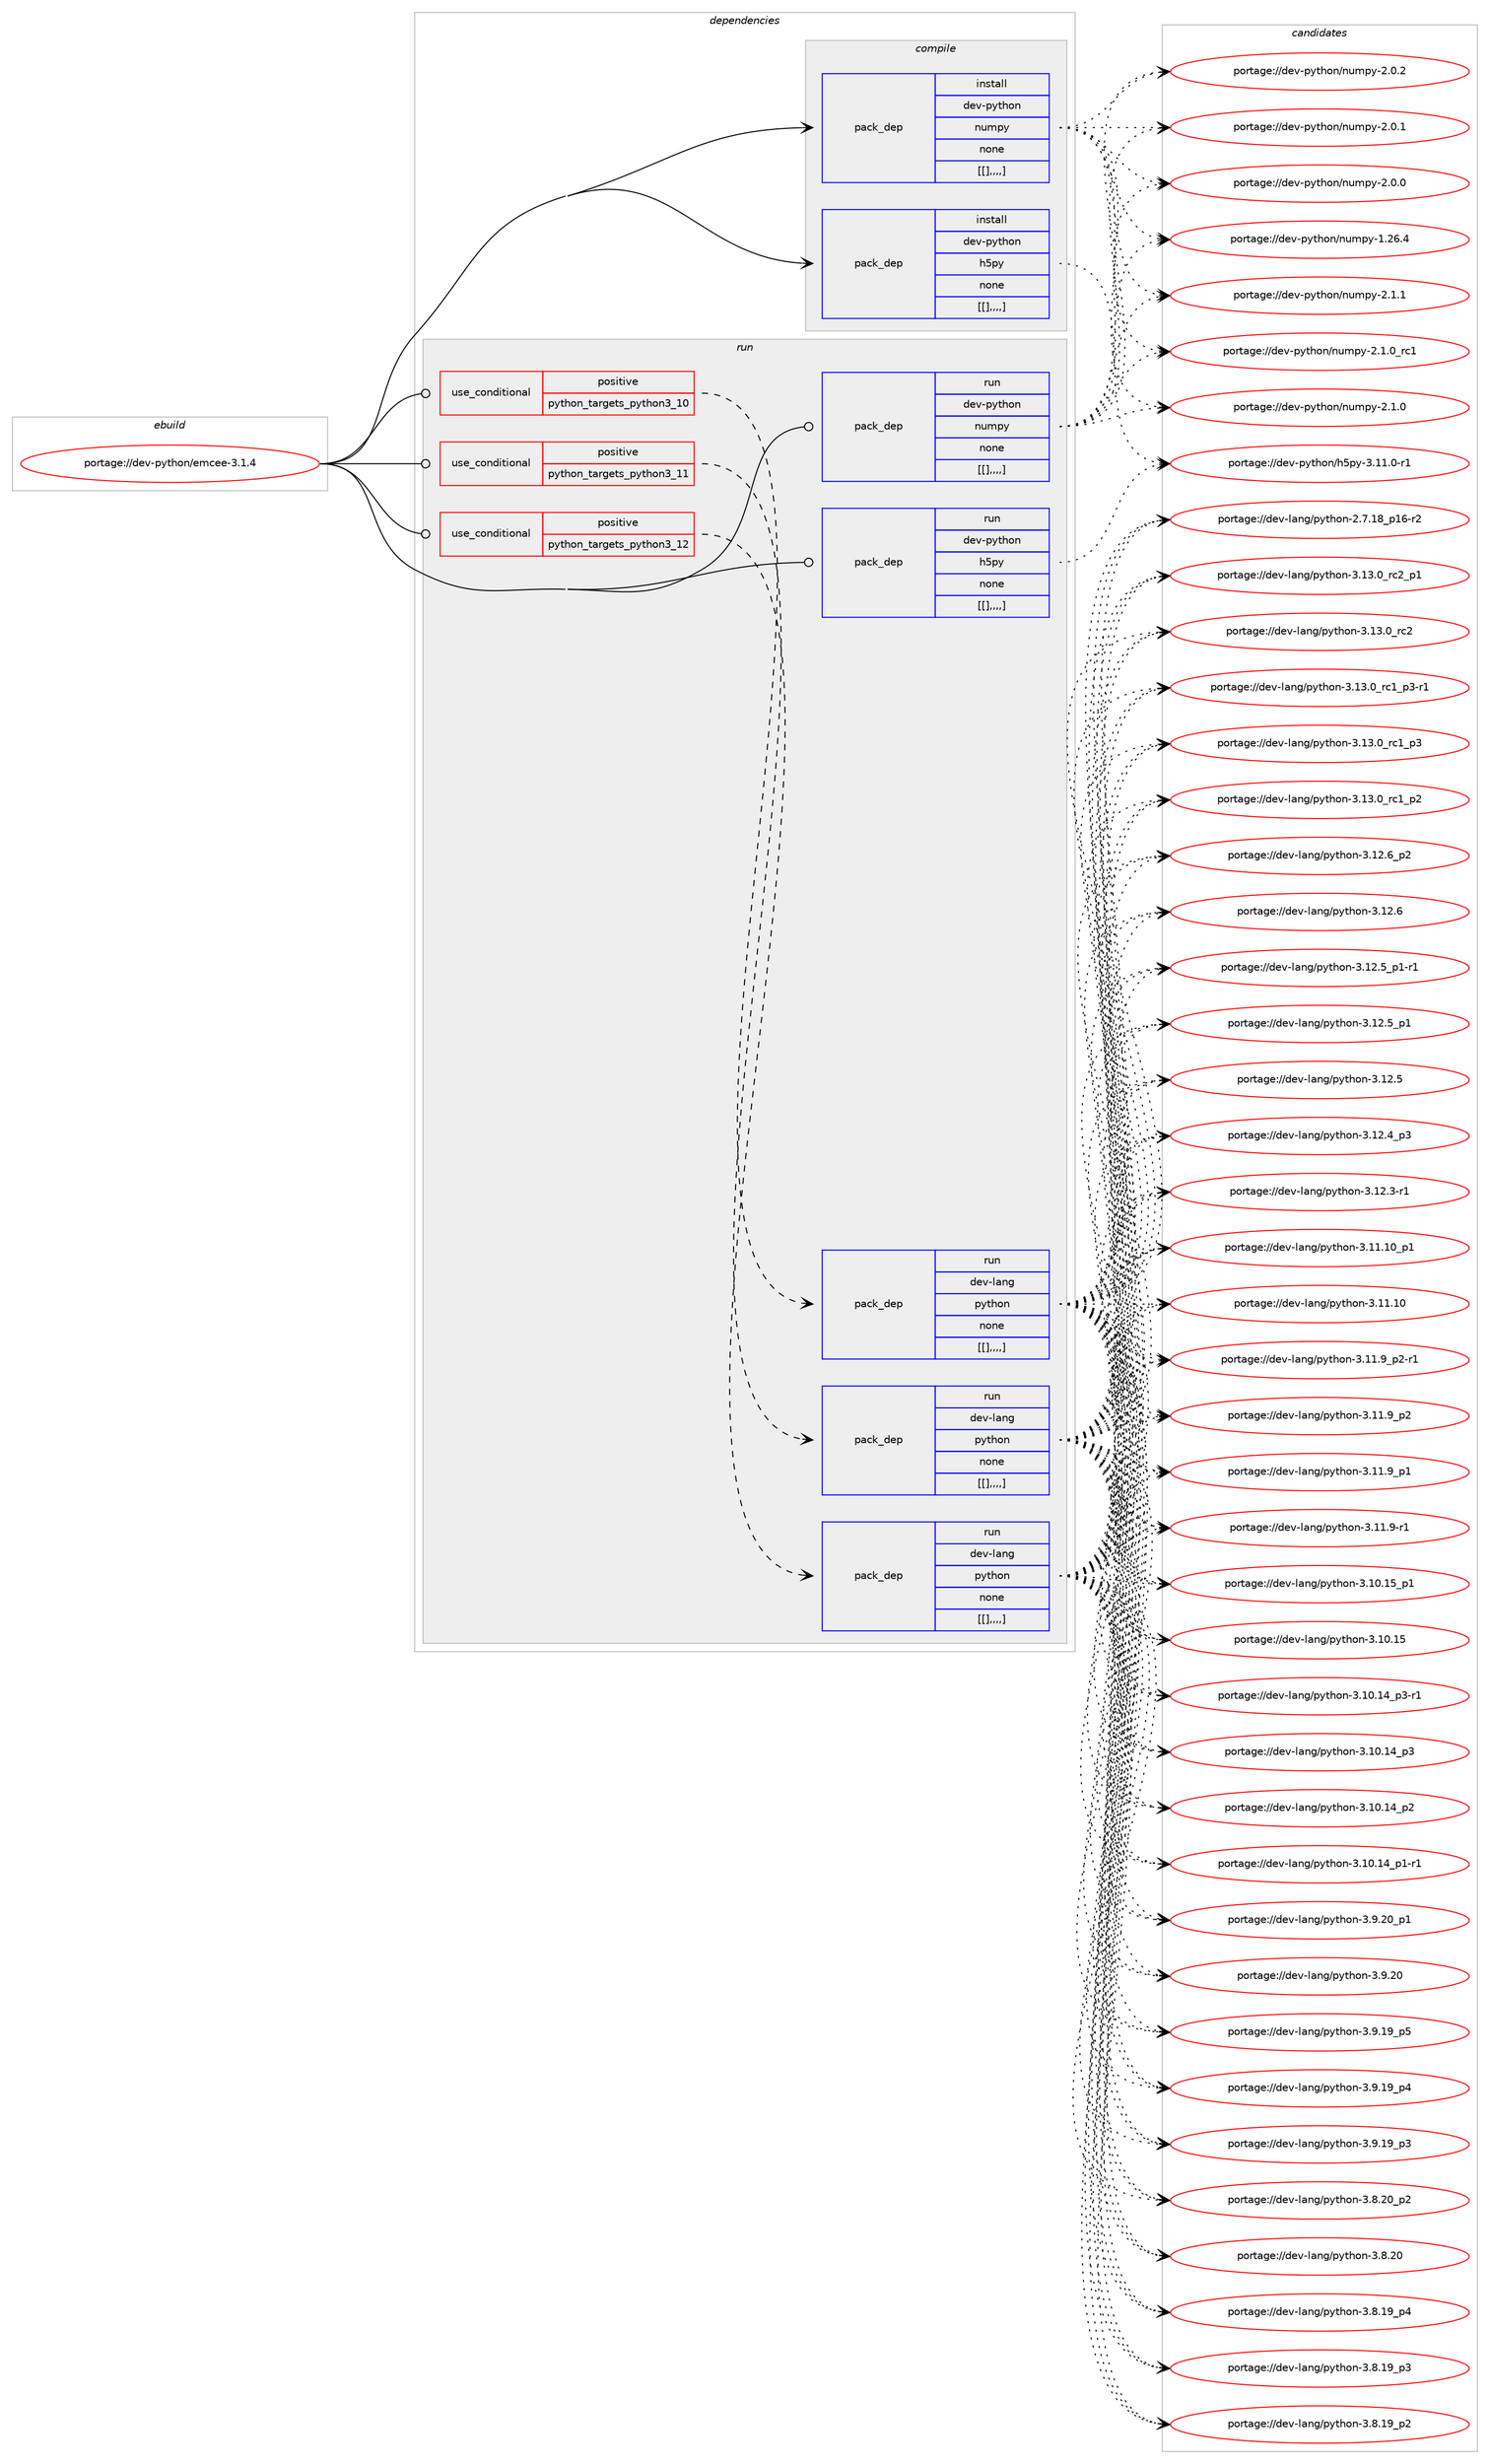 digraph prolog {

# *************
# Graph options
# *************

newrank=true;
concentrate=true;
compound=true;
graph [rankdir=LR,fontname=Helvetica,fontsize=10,ranksep=1.5];#, ranksep=2.5, nodesep=0.2];
edge  [arrowhead=vee];
node  [fontname=Helvetica,fontsize=10];

# **********
# The ebuild
# **********

subgraph cluster_leftcol {
color=gray;
label=<<i>ebuild</i>>;
id [label="portage://dev-python/emcee-3.1.4", color=red, width=4, href="../dev-python/emcee-3.1.4.svg"];
}

# ****************
# The dependencies
# ****************

subgraph cluster_midcol {
color=gray;
label=<<i>dependencies</i>>;
subgraph cluster_compile {
fillcolor="#eeeeee";
style=filled;
label=<<i>compile</i>>;
subgraph pack112671 {
dependency147595 [label=<<TABLE BORDER="0" CELLBORDER="1" CELLSPACING="0" CELLPADDING="4" WIDTH="220"><TR><TD ROWSPAN="6" CELLPADDING="30">pack_dep</TD></TR><TR><TD WIDTH="110">install</TD></TR><TR><TD>dev-python</TD></TR><TR><TD>h5py</TD></TR><TR><TD>none</TD></TR><TR><TD>[[],,,,]</TD></TR></TABLE>>, shape=none, color=blue];
}
id:e -> dependency147595:w [weight=20,style="solid",arrowhead="vee"];
subgraph pack112672 {
dependency147596 [label=<<TABLE BORDER="0" CELLBORDER="1" CELLSPACING="0" CELLPADDING="4" WIDTH="220"><TR><TD ROWSPAN="6" CELLPADDING="30">pack_dep</TD></TR><TR><TD WIDTH="110">install</TD></TR><TR><TD>dev-python</TD></TR><TR><TD>numpy</TD></TR><TR><TD>none</TD></TR><TR><TD>[[],,,,]</TD></TR></TABLE>>, shape=none, color=blue];
}
id:e -> dependency147596:w [weight=20,style="solid",arrowhead="vee"];
}
subgraph cluster_compileandrun {
fillcolor="#eeeeee";
style=filled;
label=<<i>compile and run</i>>;
}
subgraph cluster_run {
fillcolor="#eeeeee";
style=filled;
label=<<i>run</i>>;
subgraph cond33711 {
dependency147597 [label=<<TABLE BORDER="0" CELLBORDER="1" CELLSPACING="0" CELLPADDING="4"><TR><TD ROWSPAN="3" CELLPADDING="10">use_conditional</TD></TR><TR><TD>positive</TD></TR><TR><TD>python_targets_python3_10</TD></TR></TABLE>>, shape=none, color=red];
subgraph pack112673 {
dependency147598 [label=<<TABLE BORDER="0" CELLBORDER="1" CELLSPACING="0" CELLPADDING="4" WIDTH="220"><TR><TD ROWSPAN="6" CELLPADDING="30">pack_dep</TD></TR><TR><TD WIDTH="110">run</TD></TR><TR><TD>dev-lang</TD></TR><TR><TD>python</TD></TR><TR><TD>none</TD></TR><TR><TD>[[],,,,]</TD></TR></TABLE>>, shape=none, color=blue];
}
dependency147597:e -> dependency147598:w [weight=20,style="dashed",arrowhead="vee"];
}
id:e -> dependency147597:w [weight=20,style="solid",arrowhead="odot"];
subgraph cond33712 {
dependency147599 [label=<<TABLE BORDER="0" CELLBORDER="1" CELLSPACING="0" CELLPADDING="4"><TR><TD ROWSPAN="3" CELLPADDING="10">use_conditional</TD></TR><TR><TD>positive</TD></TR><TR><TD>python_targets_python3_11</TD></TR></TABLE>>, shape=none, color=red];
subgraph pack112674 {
dependency147600 [label=<<TABLE BORDER="0" CELLBORDER="1" CELLSPACING="0" CELLPADDING="4" WIDTH="220"><TR><TD ROWSPAN="6" CELLPADDING="30">pack_dep</TD></TR><TR><TD WIDTH="110">run</TD></TR><TR><TD>dev-lang</TD></TR><TR><TD>python</TD></TR><TR><TD>none</TD></TR><TR><TD>[[],,,,]</TD></TR></TABLE>>, shape=none, color=blue];
}
dependency147599:e -> dependency147600:w [weight=20,style="dashed",arrowhead="vee"];
}
id:e -> dependency147599:w [weight=20,style="solid",arrowhead="odot"];
subgraph cond33713 {
dependency147601 [label=<<TABLE BORDER="0" CELLBORDER="1" CELLSPACING="0" CELLPADDING="4"><TR><TD ROWSPAN="3" CELLPADDING="10">use_conditional</TD></TR><TR><TD>positive</TD></TR><TR><TD>python_targets_python3_12</TD></TR></TABLE>>, shape=none, color=red];
subgraph pack112675 {
dependency147602 [label=<<TABLE BORDER="0" CELLBORDER="1" CELLSPACING="0" CELLPADDING="4" WIDTH="220"><TR><TD ROWSPAN="6" CELLPADDING="30">pack_dep</TD></TR><TR><TD WIDTH="110">run</TD></TR><TR><TD>dev-lang</TD></TR><TR><TD>python</TD></TR><TR><TD>none</TD></TR><TR><TD>[[],,,,]</TD></TR></TABLE>>, shape=none, color=blue];
}
dependency147601:e -> dependency147602:w [weight=20,style="dashed",arrowhead="vee"];
}
id:e -> dependency147601:w [weight=20,style="solid",arrowhead="odot"];
subgraph pack112676 {
dependency147603 [label=<<TABLE BORDER="0" CELLBORDER="1" CELLSPACING="0" CELLPADDING="4" WIDTH="220"><TR><TD ROWSPAN="6" CELLPADDING="30">pack_dep</TD></TR><TR><TD WIDTH="110">run</TD></TR><TR><TD>dev-python</TD></TR><TR><TD>h5py</TD></TR><TR><TD>none</TD></TR><TR><TD>[[],,,,]</TD></TR></TABLE>>, shape=none, color=blue];
}
id:e -> dependency147603:w [weight=20,style="solid",arrowhead="odot"];
subgraph pack112677 {
dependency147604 [label=<<TABLE BORDER="0" CELLBORDER="1" CELLSPACING="0" CELLPADDING="4" WIDTH="220"><TR><TD ROWSPAN="6" CELLPADDING="30">pack_dep</TD></TR><TR><TD WIDTH="110">run</TD></TR><TR><TD>dev-python</TD></TR><TR><TD>numpy</TD></TR><TR><TD>none</TD></TR><TR><TD>[[],,,,]</TD></TR></TABLE>>, shape=none, color=blue];
}
id:e -> dependency147604:w [weight=20,style="solid",arrowhead="odot"];
}
}

# **************
# The candidates
# **************

subgraph cluster_choices {
rank=same;
color=gray;
label=<<i>candidates</i>>;

subgraph choice112671 {
color=black;
nodesep=1;
choice100101118451121211161041111104710453112121455146494946484511449 [label="portage://dev-python/h5py-3.11.0-r1", color=red, width=4,href="../dev-python/h5py-3.11.0-r1.svg"];
dependency147595:e -> choice100101118451121211161041111104710453112121455146494946484511449:w [style=dotted,weight="100"];
}
subgraph choice112672 {
color=black;
nodesep=1;
choice1001011184511212111610411111047110117109112121455046494649 [label="portage://dev-python/numpy-2.1.1", color=red, width=4,href="../dev-python/numpy-2.1.1.svg"];
choice1001011184511212111610411111047110117109112121455046494648951149949 [label="portage://dev-python/numpy-2.1.0_rc1", color=red, width=4,href="../dev-python/numpy-2.1.0_rc1.svg"];
choice1001011184511212111610411111047110117109112121455046494648 [label="portage://dev-python/numpy-2.1.0", color=red, width=4,href="../dev-python/numpy-2.1.0.svg"];
choice1001011184511212111610411111047110117109112121455046484650 [label="portage://dev-python/numpy-2.0.2", color=red, width=4,href="../dev-python/numpy-2.0.2.svg"];
choice1001011184511212111610411111047110117109112121455046484649 [label="portage://dev-python/numpy-2.0.1", color=red, width=4,href="../dev-python/numpy-2.0.1.svg"];
choice1001011184511212111610411111047110117109112121455046484648 [label="portage://dev-python/numpy-2.0.0", color=red, width=4,href="../dev-python/numpy-2.0.0.svg"];
choice100101118451121211161041111104711011710911212145494650544652 [label="portage://dev-python/numpy-1.26.4", color=red, width=4,href="../dev-python/numpy-1.26.4.svg"];
dependency147596:e -> choice1001011184511212111610411111047110117109112121455046494649:w [style=dotted,weight="100"];
dependency147596:e -> choice1001011184511212111610411111047110117109112121455046494648951149949:w [style=dotted,weight="100"];
dependency147596:e -> choice1001011184511212111610411111047110117109112121455046494648:w [style=dotted,weight="100"];
dependency147596:e -> choice1001011184511212111610411111047110117109112121455046484650:w [style=dotted,weight="100"];
dependency147596:e -> choice1001011184511212111610411111047110117109112121455046484649:w [style=dotted,weight="100"];
dependency147596:e -> choice1001011184511212111610411111047110117109112121455046484648:w [style=dotted,weight="100"];
dependency147596:e -> choice100101118451121211161041111104711011710911212145494650544652:w [style=dotted,weight="100"];
}
subgraph choice112673 {
color=black;
nodesep=1;
choice100101118451089711010347112121116104111110455146495146489511499509511249 [label="portage://dev-lang/python-3.13.0_rc2_p1", color=red, width=4,href="../dev-lang/python-3.13.0_rc2_p1.svg"];
choice10010111845108971101034711212111610411111045514649514648951149950 [label="portage://dev-lang/python-3.13.0_rc2", color=red, width=4,href="../dev-lang/python-3.13.0_rc2.svg"];
choice1001011184510897110103471121211161041111104551464951464895114994995112514511449 [label="portage://dev-lang/python-3.13.0_rc1_p3-r1", color=red, width=4,href="../dev-lang/python-3.13.0_rc1_p3-r1.svg"];
choice100101118451089711010347112121116104111110455146495146489511499499511251 [label="portage://dev-lang/python-3.13.0_rc1_p3", color=red, width=4,href="../dev-lang/python-3.13.0_rc1_p3.svg"];
choice100101118451089711010347112121116104111110455146495146489511499499511250 [label="portage://dev-lang/python-3.13.0_rc1_p2", color=red, width=4,href="../dev-lang/python-3.13.0_rc1_p2.svg"];
choice100101118451089711010347112121116104111110455146495046549511250 [label="portage://dev-lang/python-3.12.6_p2", color=red, width=4,href="../dev-lang/python-3.12.6_p2.svg"];
choice10010111845108971101034711212111610411111045514649504654 [label="portage://dev-lang/python-3.12.6", color=red, width=4,href="../dev-lang/python-3.12.6.svg"];
choice1001011184510897110103471121211161041111104551464950465395112494511449 [label="portage://dev-lang/python-3.12.5_p1-r1", color=red, width=4,href="../dev-lang/python-3.12.5_p1-r1.svg"];
choice100101118451089711010347112121116104111110455146495046539511249 [label="portage://dev-lang/python-3.12.5_p1", color=red, width=4,href="../dev-lang/python-3.12.5_p1.svg"];
choice10010111845108971101034711212111610411111045514649504653 [label="portage://dev-lang/python-3.12.5", color=red, width=4,href="../dev-lang/python-3.12.5.svg"];
choice100101118451089711010347112121116104111110455146495046529511251 [label="portage://dev-lang/python-3.12.4_p3", color=red, width=4,href="../dev-lang/python-3.12.4_p3.svg"];
choice100101118451089711010347112121116104111110455146495046514511449 [label="portage://dev-lang/python-3.12.3-r1", color=red, width=4,href="../dev-lang/python-3.12.3-r1.svg"];
choice10010111845108971101034711212111610411111045514649494649489511249 [label="portage://dev-lang/python-3.11.10_p1", color=red, width=4,href="../dev-lang/python-3.11.10_p1.svg"];
choice1001011184510897110103471121211161041111104551464949464948 [label="portage://dev-lang/python-3.11.10", color=red, width=4,href="../dev-lang/python-3.11.10.svg"];
choice1001011184510897110103471121211161041111104551464949465795112504511449 [label="portage://dev-lang/python-3.11.9_p2-r1", color=red, width=4,href="../dev-lang/python-3.11.9_p2-r1.svg"];
choice100101118451089711010347112121116104111110455146494946579511250 [label="portage://dev-lang/python-3.11.9_p2", color=red, width=4,href="../dev-lang/python-3.11.9_p2.svg"];
choice100101118451089711010347112121116104111110455146494946579511249 [label="portage://dev-lang/python-3.11.9_p1", color=red, width=4,href="../dev-lang/python-3.11.9_p1.svg"];
choice100101118451089711010347112121116104111110455146494946574511449 [label="portage://dev-lang/python-3.11.9-r1", color=red, width=4,href="../dev-lang/python-3.11.9-r1.svg"];
choice10010111845108971101034711212111610411111045514649484649539511249 [label="portage://dev-lang/python-3.10.15_p1", color=red, width=4,href="../dev-lang/python-3.10.15_p1.svg"];
choice1001011184510897110103471121211161041111104551464948464953 [label="portage://dev-lang/python-3.10.15", color=red, width=4,href="../dev-lang/python-3.10.15.svg"];
choice100101118451089711010347112121116104111110455146494846495295112514511449 [label="portage://dev-lang/python-3.10.14_p3-r1", color=red, width=4,href="../dev-lang/python-3.10.14_p3-r1.svg"];
choice10010111845108971101034711212111610411111045514649484649529511251 [label="portage://dev-lang/python-3.10.14_p3", color=red, width=4,href="../dev-lang/python-3.10.14_p3.svg"];
choice10010111845108971101034711212111610411111045514649484649529511250 [label="portage://dev-lang/python-3.10.14_p2", color=red, width=4,href="../dev-lang/python-3.10.14_p2.svg"];
choice100101118451089711010347112121116104111110455146494846495295112494511449 [label="portage://dev-lang/python-3.10.14_p1-r1", color=red, width=4,href="../dev-lang/python-3.10.14_p1-r1.svg"];
choice100101118451089711010347112121116104111110455146574650489511249 [label="portage://dev-lang/python-3.9.20_p1", color=red, width=4,href="../dev-lang/python-3.9.20_p1.svg"];
choice10010111845108971101034711212111610411111045514657465048 [label="portage://dev-lang/python-3.9.20", color=red, width=4,href="../dev-lang/python-3.9.20.svg"];
choice100101118451089711010347112121116104111110455146574649579511253 [label="portage://dev-lang/python-3.9.19_p5", color=red, width=4,href="../dev-lang/python-3.9.19_p5.svg"];
choice100101118451089711010347112121116104111110455146574649579511252 [label="portage://dev-lang/python-3.9.19_p4", color=red, width=4,href="../dev-lang/python-3.9.19_p4.svg"];
choice100101118451089711010347112121116104111110455146574649579511251 [label="portage://dev-lang/python-3.9.19_p3", color=red, width=4,href="../dev-lang/python-3.9.19_p3.svg"];
choice100101118451089711010347112121116104111110455146564650489511250 [label="portage://dev-lang/python-3.8.20_p2", color=red, width=4,href="../dev-lang/python-3.8.20_p2.svg"];
choice10010111845108971101034711212111610411111045514656465048 [label="portage://dev-lang/python-3.8.20", color=red, width=4,href="../dev-lang/python-3.8.20.svg"];
choice100101118451089711010347112121116104111110455146564649579511252 [label="portage://dev-lang/python-3.8.19_p4", color=red, width=4,href="../dev-lang/python-3.8.19_p4.svg"];
choice100101118451089711010347112121116104111110455146564649579511251 [label="portage://dev-lang/python-3.8.19_p3", color=red, width=4,href="../dev-lang/python-3.8.19_p3.svg"];
choice100101118451089711010347112121116104111110455146564649579511250 [label="portage://dev-lang/python-3.8.19_p2", color=red, width=4,href="../dev-lang/python-3.8.19_p2.svg"];
choice100101118451089711010347112121116104111110455046554649569511249544511450 [label="portage://dev-lang/python-2.7.18_p16-r2", color=red, width=4,href="../dev-lang/python-2.7.18_p16-r2.svg"];
dependency147598:e -> choice100101118451089711010347112121116104111110455146495146489511499509511249:w [style=dotted,weight="100"];
dependency147598:e -> choice10010111845108971101034711212111610411111045514649514648951149950:w [style=dotted,weight="100"];
dependency147598:e -> choice1001011184510897110103471121211161041111104551464951464895114994995112514511449:w [style=dotted,weight="100"];
dependency147598:e -> choice100101118451089711010347112121116104111110455146495146489511499499511251:w [style=dotted,weight="100"];
dependency147598:e -> choice100101118451089711010347112121116104111110455146495146489511499499511250:w [style=dotted,weight="100"];
dependency147598:e -> choice100101118451089711010347112121116104111110455146495046549511250:w [style=dotted,weight="100"];
dependency147598:e -> choice10010111845108971101034711212111610411111045514649504654:w [style=dotted,weight="100"];
dependency147598:e -> choice1001011184510897110103471121211161041111104551464950465395112494511449:w [style=dotted,weight="100"];
dependency147598:e -> choice100101118451089711010347112121116104111110455146495046539511249:w [style=dotted,weight="100"];
dependency147598:e -> choice10010111845108971101034711212111610411111045514649504653:w [style=dotted,weight="100"];
dependency147598:e -> choice100101118451089711010347112121116104111110455146495046529511251:w [style=dotted,weight="100"];
dependency147598:e -> choice100101118451089711010347112121116104111110455146495046514511449:w [style=dotted,weight="100"];
dependency147598:e -> choice10010111845108971101034711212111610411111045514649494649489511249:w [style=dotted,weight="100"];
dependency147598:e -> choice1001011184510897110103471121211161041111104551464949464948:w [style=dotted,weight="100"];
dependency147598:e -> choice1001011184510897110103471121211161041111104551464949465795112504511449:w [style=dotted,weight="100"];
dependency147598:e -> choice100101118451089711010347112121116104111110455146494946579511250:w [style=dotted,weight="100"];
dependency147598:e -> choice100101118451089711010347112121116104111110455146494946579511249:w [style=dotted,weight="100"];
dependency147598:e -> choice100101118451089711010347112121116104111110455146494946574511449:w [style=dotted,weight="100"];
dependency147598:e -> choice10010111845108971101034711212111610411111045514649484649539511249:w [style=dotted,weight="100"];
dependency147598:e -> choice1001011184510897110103471121211161041111104551464948464953:w [style=dotted,weight="100"];
dependency147598:e -> choice100101118451089711010347112121116104111110455146494846495295112514511449:w [style=dotted,weight="100"];
dependency147598:e -> choice10010111845108971101034711212111610411111045514649484649529511251:w [style=dotted,weight="100"];
dependency147598:e -> choice10010111845108971101034711212111610411111045514649484649529511250:w [style=dotted,weight="100"];
dependency147598:e -> choice100101118451089711010347112121116104111110455146494846495295112494511449:w [style=dotted,weight="100"];
dependency147598:e -> choice100101118451089711010347112121116104111110455146574650489511249:w [style=dotted,weight="100"];
dependency147598:e -> choice10010111845108971101034711212111610411111045514657465048:w [style=dotted,weight="100"];
dependency147598:e -> choice100101118451089711010347112121116104111110455146574649579511253:w [style=dotted,weight="100"];
dependency147598:e -> choice100101118451089711010347112121116104111110455146574649579511252:w [style=dotted,weight="100"];
dependency147598:e -> choice100101118451089711010347112121116104111110455146574649579511251:w [style=dotted,weight="100"];
dependency147598:e -> choice100101118451089711010347112121116104111110455146564650489511250:w [style=dotted,weight="100"];
dependency147598:e -> choice10010111845108971101034711212111610411111045514656465048:w [style=dotted,weight="100"];
dependency147598:e -> choice100101118451089711010347112121116104111110455146564649579511252:w [style=dotted,weight="100"];
dependency147598:e -> choice100101118451089711010347112121116104111110455146564649579511251:w [style=dotted,weight="100"];
dependency147598:e -> choice100101118451089711010347112121116104111110455146564649579511250:w [style=dotted,weight="100"];
dependency147598:e -> choice100101118451089711010347112121116104111110455046554649569511249544511450:w [style=dotted,weight="100"];
}
subgraph choice112674 {
color=black;
nodesep=1;
choice100101118451089711010347112121116104111110455146495146489511499509511249 [label="portage://dev-lang/python-3.13.0_rc2_p1", color=red, width=4,href="../dev-lang/python-3.13.0_rc2_p1.svg"];
choice10010111845108971101034711212111610411111045514649514648951149950 [label="portage://dev-lang/python-3.13.0_rc2", color=red, width=4,href="../dev-lang/python-3.13.0_rc2.svg"];
choice1001011184510897110103471121211161041111104551464951464895114994995112514511449 [label="portage://dev-lang/python-3.13.0_rc1_p3-r1", color=red, width=4,href="../dev-lang/python-3.13.0_rc1_p3-r1.svg"];
choice100101118451089711010347112121116104111110455146495146489511499499511251 [label="portage://dev-lang/python-3.13.0_rc1_p3", color=red, width=4,href="../dev-lang/python-3.13.0_rc1_p3.svg"];
choice100101118451089711010347112121116104111110455146495146489511499499511250 [label="portage://dev-lang/python-3.13.0_rc1_p2", color=red, width=4,href="../dev-lang/python-3.13.0_rc1_p2.svg"];
choice100101118451089711010347112121116104111110455146495046549511250 [label="portage://dev-lang/python-3.12.6_p2", color=red, width=4,href="../dev-lang/python-3.12.6_p2.svg"];
choice10010111845108971101034711212111610411111045514649504654 [label="portage://dev-lang/python-3.12.6", color=red, width=4,href="../dev-lang/python-3.12.6.svg"];
choice1001011184510897110103471121211161041111104551464950465395112494511449 [label="portage://dev-lang/python-3.12.5_p1-r1", color=red, width=4,href="../dev-lang/python-3.12.5_p1-r1.svg"];
choice100101118451089711010347112121116104111110455146495046539511249 [label="portage://dev-lang/python-3.12.5_p1", color=red, width=4,href="../dev-lang/python-3.12.5_p1.svg"];
choice10010111845108971101034711212111610411111045514649504653 [label="portage://dev-lang/python-3.12.5", color=red, width=4,href="../dev-lang/python-3.12.5.svg"];
choice100101118451089711010347112121116104111110455146495046529511251 [label="portage://dev-lang/python-3.12.4_p3", color=red, width=4,href="../dev-lang/python-3.12.4_p3.svg"];
choice100101118451089711010347112121116104111110455146495046514511449 [label="portage://dev-lang/python-3.12.3-r1", color=red, width=4,href="../dev-lang/python-3.12.3-r1.svg"];
choice10010111845108971101034711212111610411111045514649494649489511249 [label="portage://dev-lang/python-3.11.10_p1", color=red, width=4,href="../dev-lang/python-3.11.10_p1.svg"];
choice1001011184510897110103471121211161041111104551464949464948 [label="portage://dev-lang/python-3.11.10", color=red, width=4,href="../dev-lang/python-3.11.10.svg"];
choice1001011184510897110103471121211161041111104551464949465795112504511449 [label="portage://dev-lang/python-3.11.9_p2-r1", color=red, width=4,href="../dev-lang/python-3.11.9_p2-r1.svg"];
choice100101118451089711010347112121116104111110455146494946579511250 [label="portage://dev-lang/python-3.11.9_p2", color=red, width=4,href="../dev-lang/python-3.11.9_p2.svg"];
choice100101118451089711010347112121116104111110455146494946579511249 [label="portage://dev-lang/python-3.11.9_p1", color=red, width=4,href="../dev-lang/python-3.11.9_p1.svg"];
choice100101118451089711010347112121116104111110455146494946574511449 [label="portage://dev-lang/python-3.11.9-r1", color=red, width=4,href="../dev-lang/python-3.11.9-r1.svg"];
choice10010111845108971101034711212111610411111045514649484649539511249 [label="portage://dev-lang/python-3.10.15_p1", color=red, width=4,href="../dev-lang/python-3.10.15_p1.svg"];
choice1001011184510897110103471121211161041111104551464948464953 [label="portage://dev-lang/python-3.10.15", color=red, width=4,href="../dev-lang/python-3.10.15.svg"];
choice100101118451089711010347112121116104111110455146494846495295112514511449 [label="portage://dev-lang/python-3.10.14_p3-r1", color=red, width=4,href="../dev-lang/python-3.10.14_p3-r1.svg"];
choice10010111845108971101034711212111610411111045514649484649529511251 [label="portage://dev-lang/python-3.10.14_p3", color=red, width=4,href="../dev-lang/python-3.10.14_p3.svg"];
choice10010111845108971101034711212111610411111045514649484649529511250 [label="portage://dev-lang/python-3.10.14_p2", color=red, width=4,href="../dev-lang/python-3.10.14_p2.svg"];
choice100101118451089711010347112121116104111110455146494846495295112494511449 [label="portage://dev-lang/python-3.10.14_p1-r1", color=red, width=4,href="../dev-lang/python-3.10.14_p1-r1.svg"];
choice100101118451089711010347112121116104111110455146574650489511249 [label="portage://dev-lang/python-3.9.20_p1", color=red, width=4,href="../dev-lang/python-3.9.20_p1.svg"];
choice10010111845108971101034711212111610411111045514657465048 [label="portage://dev-lang/python-3.9.20", color=red, width=4,href="../dev-lang/python-3.9.20.svg"];
choice100101118451089711010347112121116104111110455146574649579511253 [label="portage://dev-lang/python-3.9.19_p5", color=red, width=4,href="../dev-lang/python-3.9.19_p5.svg"];
choice100101118451089711010347112121116104111110455146574649579511252 [label="portage://dev-lang/python-3.9.19_p4", color=red, width=4,href="../dev-lang/python-3.9.19_p4.svg"];
choice100101118451089711010347112121116104111110455146574649579511251 [label="portage://dev-lang/python-3.9.19_p3", color=red, width=4,href="../dev-lang/python-3.9.19_p3.svg"];
choice100101118451089711010347112121116104111110455146564650489511250 [label="portage://dev-lang/python-3.8.20_p2", color=red, width=4,href="../dev-lang/python-3.8.20_p2.svg"];
choice10010111845108971101034711212111610411111045514656465048 [label="portage://dev-lang/python-3.8.20", color=red, width=4,href="../dev-lang/python-3.8.20.svg"];
choice100101118451089711010347112121116104111110455146564649579511252 [label="portage://dev-lang/python-3.8.19_p4", color=red, width=4,href="../dev-lang/python-3.8.19_p4.svg"];
choice100101118451089711010347112121116104111110455146564649579511251 [label="portage://dev-lang/python-3.8.19_p3", color=red, width=4,href="../dev-lang/python-3.8.19_p3.svg"];
choice100101118451089711010347112121116104111110455146564649579511250 [label="portage://dev-lang/python-3.8.19_p2", color=red, width=4,href="../dev-lang/python-3.8.19_p2.svg"];
choice100101118451089711010347112121116104111110455046554649569511249544511450 [label="portage://dev-lang/python-2.7.18_p16-r2", color=red, width=4,href="../dev-lang/python-2.7.18_p16-r2.svg"];
dependency147600:e -> choice100101118451089711010347112121116104111110455146495146489511499509511249:w [style=dotted,weight="100"];
dependency147600:e -> choice10010111845108971101034711212111610411111045514649514648951149950:w [style=dotted,weight="100"];
dependency147600:e -> choice1001011184510897110103471121211161041111104551464951464895114994995112514511449:w [style=dotted,weight="100"];
dependency147600:e -> choice100101118451089711010347112121116104111110455146495146489511499499511251:w [style=dotted,weight="100"];
dependency147600:e -> choice100101118451089711010347112121116104111110455146495146489511499499511250:w [style=dotted,weight="100"];
dependency147600:e -> choice100101118451089711010347112121116104111110455146495046549511250:w [style=dotted,weight="100"];
dependency147600:e -> choice10010111845108971101034711212111610411111045514649504654:w [style=dotted,weight="100"];
dependency147600:e -> choice1001011184510897110103471121211161041111104551464950465395112494511449:w [style=dotted,weight="100"];
dependency147600:e -> choice100101118451089711010347112121116104111110455146495046539511249:w [style=dotted,weight="100"];
dependency147600:e -> choice10010111845108971101034711212111610411111045514649504653:w [style=dotted,weight="100"];
dependency147600:e -> choice100101118451089711010347112121116104111110455146495046529511251:w [style=dotted,weight="100"];
dependency147600:e -> choice100101118451089711010347112121116104111110455146495046514511449:w [style=dotted,weight="100"];
dependency147600:e -> choice10010111845108971101034711212111610411111045514649494649489511249:w [style=dotted,weight="100"];
dependency147600:e -> choice1001011184510897110103471121211161041111104551464949464948:w [style=dotted,weight="100"];
dependency147600:e -> choice1001011184510897110103471121211161041111104551464949465795112504511449:w [style=dotted,weight="100"];
dependency147600:e -> choice100101118451089711010347112121116104111110455146494946579511250:w [style=dotted,weight="100"];
dependency147600:e -> choice100101118451089711010347112121116104111110455146494946579511249:w [style=dotted,weight="100"];
dependency147600:e -> choice100101118451089711010347112121116104111110455146494946574511449:w [style=dotted,weight="100"];
dependency147600:e -> choice10010111845108971101034711212111610411111045514649484649539511249:w [style=dotted,weight="100"];
dependency147600:e -> choice1001011184510897110103471121211161041111104551464948464953:w [style=dotted,weight="100"];
dependency147600:e -> choice100101118451089711010347112121116104111110455146494846495295112514511449:w [style=dotted,weight="100"];
dependency147600:e -> choice10010111845108971101034711212111610411111045514649484649529511251:w [style=dotted,weight="100"];
dependency147600:e -> choice10010111845108971101034711212111610411111045514649484649529511250:w [style=dotted,weight="100"];
dependency147600:e -> choice100101118451089711010347112121116104111110455146494846495295112494511449:w [style=dotted,weight="100"];
dependency147600:e -> choice100101118451089711010347112121116104111110455146574650489511249:w [style=dotted,weight="100"];
dependency147600:e -> choice10010111845108971101034711212111610411111045514657465048:w [style=dotted,weight="100"];
dependency147600:e -> choice100101118451089711010347112121116104111110455146574649579511253:w [style=dotted,weight="100"];
dependency147600:e -> choice100101118451089711010347112121116104111110455146574649579511252:w [style=dotted,weight="100"];
dependency147600:e -> choice100101118451089711010347112121116104111110455146574649579511251:w [style=dotted,weight="100"];
dependency147600:e -> choice100101118451089711010347112121116104111110455146564650489511250:w [style=dotted,weight="100"];
dependency147600:e -> choice10010111845108971101034711212111610411111045514656465048:w [style=dotted,weight="100"];
dependency147600:e -> choice100101118451089711010347112121116104111110455146564649579511252:w [style=dotted,weight="100"];
dependency147600:e -> choice100101118451089711010347112121116104111110455146564649579511251:w [style=dotted,weight="100"];
dependency147600:e -> choice100101118451089711010347112121116104111110455146564649579511250:w [style=dotted,weight="100"];
dependency147600:e -> choice100101118451089711010347112121116104111110455046554649569511249544511450:w [style=dotted,weight="100"];
}
subgraph choice112675 {
color=black;
nodesep=1;
choice100101118451089711010347112121116104111110455146495146489511499509511249 [label="portage://dev-lang/python-3.13.0_rc2_p1", color=red, width=4,href="../dev-lang/python-3.13.0_rc2_p1.svg"];
choice10010111845108971101034711212111610411111045514649514648951149950 [label="portage://dev-lang/python-3.13.0_rc2", color=red, width=4,href="../dev-lang/python-3.13.0_rc2.svg"];
choice1001011184510897110103471121211161041111104551464951464895114994995112514511449 [label="portage://dev-lang/python-3.13.0_rc1_p3-r1", color=red, width=4,href="../dev-lang/python-3.13.0_rc1_p3-r1.svg"];
choice100101118451089711010347112121116104111110455146495146489511499499511251 [label="portage://dev-lang/python-3.13.0_rc1_p3", color=red, width=4,href="../dev-lang/python-3.13.0_rc1_p3.svg"];
choice100101118451089711010347112121116104111110455146495146489511499499511250 [label="portage://dev-lang/python-3.13.0_rc1_p2", color=red, width=4,href="../dev-lang/python-3.13.0_rc1_p2.svg"];
choice100101118451089711010347112121116104111110455146495046549511250 [label="portage://dev-lang/python-3.12.6_p2", color=red, width=4,href="../dev-lang/python-3.12.6_p2.svg"];
choice10010111845108971101034711212111610411111045514649504654 [label="portage://dev-lang/python-3.12.6", color=red, width=4,href="../dev-lang/python-3.12.6.svg"];
choice1001011184510897110103471121211161041111104551464950465395112494511449 [label="portage://dev-lang/python-3.12.5_p1-r1", color=red, width=4,href="../dev-lang/python-3.12.5_p1-r1.svg"];
choice100101118451089711010347112121116104111110455146495046539511249 [label="portage://dev-lang/python-3.12.5_p1", color=red, width=4,href="../dev-lang/python-3.12.5_p1.svg"];
choice10010111845108971101034711212111610411111045514649504653 [label="portage://dev-lang/python-3.12.5", color=red, width=4,href="../dev-lang/python-3.12.5.svg"];
choice100101118451089711010347112121116104111110455146495046529511251 [label="portage://dev-lang/python-3.12.4_p3", color=red, width=4,href="../dev-lang/python-3.12.4_p3.svg"];
choice100101118451089711010347112121116104111110455146495046514511449 [label="portage://dev-lang/python-3.12.3-r1", color=red, width=4,href="../dev-lang/python-3.12.3-r1.svg"];
choice10010111845108971101034711212111610411111045514649494649489511249 [label="portage://dev-lang/python-3.11.10_p1", color=red, width=4,href="../dev-lang/python-3.11.10_p1.svg"];
choice1001011184510897110103471121211161041111104551464949464948 [label="portage://dev-lang/python-3.11.10", color=red, width=4,href="../dev-lang/python-3.11.10.svg"];
choice1001011184510897110103471121211161041111104551464949465795112504511449 [label="portage://dev-lang/python-3.11.9_p2-r1", color=red, width=4,href="../dev-lang/python-3.11.9_p2-r1.svg"];
choice100101118451089711010347112121116104111110455146494946579511250 [label="portage://dev-lang/python-3.11.9_p2", color=red, width=4,href="../dev-lang/python-3.11.9_p2.svg"];
choice100101118451089711010347112121116104111110455146494946579511249 [label="portage://dev-lang/python-3.11.9_p1", color=red, width=4,href="../dev-lang/python-3.11.9_p1.svg"];
choice100101118451089711010347112121116104111110455146494946574511449 [label="portage://dev-lang/python-3.11.9-r1", color=red, width=4,href="../dev-lang/python-3.11.9-r1.svg"];
choice10010111845108971101034711212111610411111045514649484649539511249 [label="portage://dev-lang/python-3.10.15_p1", color=red, width=4,href="../dev-lang/python-3.10.15_p1.svg"];
choice1001011184510897110103471121211161041111104551464948464953 [label="portage://dev-lang/python-3.10.15", color=red, width=4,href="../dev-lang/python-3.10.15.svg"];
choice100101118451089711010347112121116104111110455146494846495295112514511449 [label="portage://dev-lang/python-3.10.14_p3-r1", color=red, width=4,href="../dev-lang/python-3.10.14_p3-r1.svg"];
choice10010111845108971101034711212111610411111045514649484649529511251 [label="portage://dev-lang/python-3.10.14_p3", color=red, width=4,href="../dev-lang/python-3.10.14_p3.svg"];
choice10010111845108971101034711212111610411111045514649484649529511250 [label="portage://dev-lang/python-3.10.14_p2", color=red, width=4,href="../dev-lang/python-3.10.14_p2.svg"];
choice100101118451089711010347112121116104111110455146494846495295112494511449 [label="portage://dev-lang/python-3.10.14_p1-r1", color=red, width=4,href="../dev-lang/python-3.10.14_p1-r1.svg"];
choice100101118451089711010347112121116104111110455146574650489511249 [label="portage://dev-lang/python-3.9.20_p1", color=red, width=4,href="../dev-lang/python-3.9.20_p1.svg"];
choice10010111845108971101034711212111610411111045514657465048 [label="portage://dev-lang/python-3.9.20", color=red, width=4,href="../dev-lang/python-3.9.20.svg"];
choice100101118451089711010347112121116104111110455146574649579511253 [label="portage://dev-lang/python-3.9.19_p5", color=red, width=4,href="../dev-lang/python-3.9.19_p5.svg"];
choice100101118451089711010347112121116104111110455146574649579511252 [label="portage://dev-lang/python-3.9.19_p4", color=red, width=4,href="../dev-lang/python-3.9.19_p4.svg"];
choice100101118451089711010347112121116104111110455146574649579511251 [label="portage://dev-lang/python-3.9.19_p3", color=red, width=4,href="../dev-lang/python-3.9.19_p3.svg"];
choice100101118451089711010347112121116104111110455146564650489511250 [label="portage://dev-lang/python-3.8.20_p2", color=red, width=4,href="../dev-lang/python-3.8.20_p2.svg"];
choice10010111845108971101034711212111610411111045514656465048 [label="portage://dev-lang/python-3.8.20", color=red, width=4,href="../dev-lang/python-3.8.20.svg"];
choice100101118451089711010347112121116104111110455146564649579511252 [label="portage://dev-lang/python-3.8.19_p4", color=red, width=4,href="../dev-lang/python-3.8.19_p4.svg"];
choice100101118451089711010347112121116104111110455146564649579511251 [label="portage://dev-lang/python-3.8.19_p3", color=red, width=4,href="../dev-lang/python-3.8.19_p3.svg"];
choice100101118451089711010347112121116104111110455146564649579511250 [label="portage://dev-lang/python-3.8.19_p2", color=red, width=4,href="../dev-lang/python-3.8.19_p2.svg"];
choice100101118451089711010347112121116104111110455046554649569511249544511450 [label="portage://dev-lang/python-2.7.18_p16-r2", color=red, width=4,href="../dev-lang/python-2.7.18_p16-r2.svg"];
dependency147602:e -> choice100101118451089711010347112121116104111110455146495146489511499509511249:w [style=dotted,weight="100"];
dependency147602:e -> choice10010111845108971101034711212111610411111045514649514648951149950:w [style=dotted,weight="100"];
dependency147602:e -> choice1001011184510897110103471121211161041111104551464951464895114994995112514511449:w [style=dotted,weight="100"];
dependency147602:e -> choice100101118451089711010347112121116104111110455146495146489511499499511251:w [style=dotted,weight="100"];
dependency147602:e -> choice100101118451089711010347112121116104111110455146495146489511499499511250:w [style=dotted,weight="100"];
dependency147602:e -> choice100101118451089711010347112121116104111110455146495046549511250:w [style=dotted,weight="100"];
dependency147602:e -> choice10010111845108971101034711212111610411111045514649504654:w [style=dotted,weight="100"];
dependency147602:e -> choice1001011184510897110103471121211161041111104551464950465395112494511449:w [style=dotted,weight="100"];
dependency147602:e -> choice100101118451089711010347112121116104111110455146495046539511249:w [style=dotted,weight="100"];
dependency147602:e -> choice10010111845108971101034711212111610411111045514649504653:w [style=dotted,weight="100"];
dependency147602:e -> choice100101118451089711010347112121116104111110455146495046529511251:w [style=dotted,weight="100"];
dependency147602:e -> choice100101118451089711010347112121116104111110455146495046514511449:w [style=dotted,weight="100"];
dependency147602:e -> choice10010111845108971101034711212111610411111045514649494649489511249:w [style=dotted,weight="100"];
dependency147602:e -> choice1001011184510897110103471121211161041111104551464949464948:w [style=dotted,weight="100"];
dependency147602:e -> choice1001011184510897110103471121211161041111104551464949465795112504511449:w [style=dotted,weight="100"];
dependency147602:e -> choice100101118451089711010347112121116104111110455146494946579511250:w [style=dotted,weight="100"];
dependency147602:e -> choice100101118451089711010347112121116104111110455146494946579511249:w [style=dotted,weight="100"];
dependency147602:e -> choice100101118451089711010347112121116104111110455146494946574511449:w [style=dotted,weight="100"];
dependency147602:e -> choice10010111845108971101034711212111610411111045514649484649539511249:w [style=dotted,weight="100"];
dependency147602:e -> choice1001011184510897110103471121211161041111104551464948464953:w [style=dotted,weight="100"];
dependency147602:e -> choice100101118451089711010347112121116104111110455146494846495295112514511449:w [style=dotted,weight="100"];
dependency147602:e -> choice10010111845108971101034711212111610411111045514649484649529511251:w [style=dotted,weight="100"];
dependency147602:e -> choice10010111845108971101034711212111610411111045514649484649529511250:w [style=dotted,weight="100"];
dependency147602:e -> choice100101118451089711010347112121116104111110455146494846495295112494511449:w [style=dotted,weight="100"];
dependency147602:e -> choice100101118451089711010347112121116104111110455146574650489511249:w [style=dotted,weight="100"];
dependency147602:e -> choice10010111845108971101034711212111610411111045514657465048:w [style=dotted,weight="100"];
dependency147602:e -> choice100101118451089711010347112121116104111110455146574649579511253:w [style=dotted,weight="100"];
dependency147602:e -> choice100101118451089711010347112121116104111110455146574649579511252:w [style=dotted,weight="100"];
dependency147602:e -> choice100101118451089711010347112121116104111110455146574649579511251:w [style=dotted,weight="100"];
dependency147602:e -> choice100101118451089711010347112121116104111110455146564650489511250:w [style=dotted,weight="100"];
dependency147602:e -> choice10010111845108971101034711212111610411111045514656465048:w [style=dotted,weight="100"];
dependency147602:e -> choice100101118451089711010347112121116104111110455146564649579511252:w [style=dotted,weight="100"];
dependency147602:e -> choice100101118451089711010347112121116104111110455146564649579511251:w [style=dotted,weight="100"];
dependency147602:e -> choice100101118451089711010347112121116104111110455146564649579511250:w [style=dotted,weight="100"];
dependency147602:e -> choice100101118451089711010347112121116104111110455046554649569511249544511450:w [style=dotted,weight="100"];
}
subgraph choice112676 {
color=black;
nodesep=1;
choice100101118451121211161041111104710453112121455146494946484511449 [label="portage://dev-python/h5py-3.11.0-r1", color=red, width=4,href="../dev-python/h5py-3.11.0-r1.svg"];
dependency147603:e -> choice100101118451121211161041111104710453112121455146494946484511449:w [style=dotted,weight="100"];
}
subgraph choice112677 {
color=black;
nodesep=1;
choice1001011184511212111610411111047110117109112121455046494649 [label="portage://dev-python/numpy-2.1.1", color=red, width=4,href="../dev-python/numpy-2.1.1.svg"];
choice1001011184511212111610411111047110117109112121455046494648951149949 [label="portage://dev-python/numpy-2.1.0_rc1", color=red, width=4,href="../dev-python/numpy-2.1.0_rc1.svg"];
choice1001011184511212111610411111047110117109112121455046494648 [label="portage://dev-python/numpy-2.1.0", color=red, width=4,href="../dev-python/numpy-2.1.0.svg"];
choice1001011184511212111610411111047110117109112121455046484650 [label="portage://dev-python/numpy-2.0.2", color=red, width=4,href="../dev-python/numpy-2.0.2.svg"];
choice1001011184511212111610411111047110117109112121455046484649 [label="portage://dev-python/numpy-2.0.1", color=red, width=4,href="../dev-python/numpy-2.0.1.svg"];
choice1001011184511212111610411111047110117109112121455046484648 [label="portage://dev-python/numpy-2.0.0", color=red, width=4,href="../dev-python/numpy-2.0.0.svg"];
choice100101118451121211161041111104711011710911212145494650544652 [label="portage://dev-python/numpy-1.26.4", color=red, width=4,href="../dev-python/numpy-1.26.4.svg"];
dependency147604:e -> choice1001011184511212111610411111047110117109112121455046494649:w [style=dotted,weight="100"];
dependency147604:e -> choice1001011184511212111610411111047110117109112121455046494648951149949:w [style=dotted,weight="100"];
dependency147604:e -> choice1001011184511212111610411111047110117109112121455046494648:w [style=dotted,weight="100"];
dependency147604:e -> choice1001011184511212111610411111047110117109112121455046484650:w [style=dotted,weight="100"];
dependency147604:e -> choice1001011184511212111610411111047110117109112121455046484649:w [style=dotted,weight="100"];
dependency147604:e -> choice1001011184511212111610411111047110117109112121455046484648:w [style=dotted,weight="100"];
dependency147604:e -> choice100101118451121211161041111104711011710911212145494650544652:w [style=dotted,weight="100"];
}
}

}
